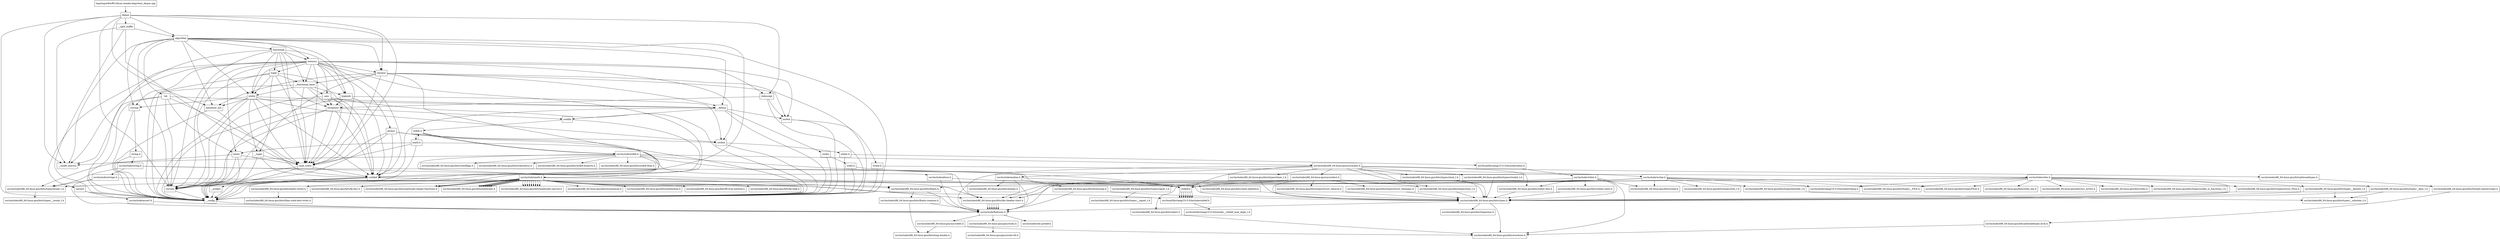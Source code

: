 digraph "dependencies" {
  header_1 [ shape="box", label="deque"];
  header_0 [ shape="box", label="tmp/tmpw8iwRO.libcxx.header.deps/test_deque.cpp"];
  header_2 [ shape="box", label="__config"];
  header_3 [ shape="box", label="usr/include/features.h"];
  header_4 [ shape="box", label="usr/include/stdc-predef.h"];
  header_5 [ shape="box", label="usr/include/x86_64-linux-gnu/sys/cdefs.h"];
  header_6 [ shape="box", label="usr/include/x86_64-linux-gnu/bits/wordsize.h"];
  header_7 [ shape="box", label="usr/include/x86_64-linux-gnu/bits/long-double.h"];
  header_8 [ shape="box", label="usr/include/x86_64-linux-gnu/gnu/stubs.h"];
  header_9 [ shape="box", label="usr/include/x86_64-linux-gnu/gnu/stubs-64.h"];
  header_11 [ shape="box", label="__split_buffer"];
  header_12 [ shape="box", label="type_traits"];
  header_13 [ shape="box", label="cstddef"];
  header_14 [ shape="box", label="version"];
  header_15 [ shape="box", label="usr/local/lib/clang/10.0.0/include/stddef.h"];
  header_16 [ shape="box", label="usr/local/lib/clang/10.0.0/include/__stddef_max_align_t.h"];
  header_17 [ shape="box", label="__nullptr"];
  header_18 [ shape="box", label="algorithm"];
  header_19 [ shape="box", label="initializer_list"];
  header_20 [ shape="box", label="cstring"];
  header_21 [ shape="box", label="string.h"];
  header_22 [ shape="box", label="usr/include/string.h"];
  header_23 [ shape="box", label="usr/include/x86_64-linux-gnu/bits/libc-header-start.h"];
  header_24 [ shape="box", label="stddef.h"];
  header_25 [ shape="box", label="usr/include/x86_64-linux-gnu/bits/types/locale_t.h"];
  header_26 [ shape="box", label="usr/include/x86_64-linux-gnu/bits/types/__locale_t.h"];
  header_27 [ shape="box", label="usr/include/strings.h"];
  header_28 [ shape="box", label="utility"];
  header_29 [ shape="box", label="__tuple"];
  header_30 [ shape="box", label="cstdint"];
  header_31 [ shape="box", label="stdint.h"];
  header_32 [ shape="box", label="usr/local/lib/clang/10.0.0/include/stdint.h"];
  header_33 [ shape="box", label="usr/include/stdint.h"];
  header_34 [ shape="box", label="usr/include/x86_64-linux-gnu/bits/types.h"];
  header_35 [ shape="box", label="usr/include/x86_64-linux-gnu/bits/typesizes.h"];
  header_36 [ shape="box", label="usr/include/x86_64-linux-gnu/bits/wchar.h"];
  header_37 [ shape="box", label="usr/include/x86_64-linux-gnu/bits/stdint-intn.h"];
  header_38 [ shape="box", label="usr/include/x86_64-linux-gnu/bits/stdint-uintn.h"];
  header_39 [ shape="box", label="__debug"];
  header_40 [ shape="box", label="iosfwd"];
  header_41 [ shape="box", label="wchar.h"];
  header_42 [ shape="box", label="usr/include/wchar.h"];
  header_43 [ shape="box", label="usr/include/x86_64-linux-gnu/bits/floatn.h"];
  header_44 [ shape="box", label="usr/include/x86_64-linux-gnu/bits/floatn-common.h"];
  header_45 [ shape="box", label="usr/local/lib/clang/10.0.0/include/stdarg.h"];
  header_46 [ shape="box", label="usr/include/x86_64-linux-gnu/bits/types/wint_t.h"];
  header_47 [ shape="box", label="usr/include/x86_64-linux-gnu/bits/types/mbstate_t.h"];
  header_48 [ shape="box", label="usr/include/x86_64-linux-gnu/bits/types/__mbstate_t.h"];
  header_49 [ shape="box", label="usr/include/x86_64-linux-gnu/bits/types/__FILE.h"];
  header_50 [ shape="box", label="usr/include/x86_64-linux-gnu/bits/types/FILE.h"];
  header_51 [ shape="box", label="cstdlib"];
  header_52 [ shape="box", label="stdlib.h"];
  header_53 [ shape="box", label="usr/include/stdlib.h"];
  header_54 [ shape="box", label="usr/include/x86_64-linux-gnu/bits/waitflags.h"];
  header_55 [ shape="box", label="usr/include/x86_64-linux-gnu/bits/waitstatus.h"];
  header_56 [ shape="box", label="usr/include/x86_64-linux-gnu/sys/types.h"];
  header_57 [ shape="box", label="usr/include/x86_64-linux-gnu/bits/types/clock_t.h"];
  header_58 [ shape="box", label="usr/include/x86_64-linux-gnu/bits/types/clockid_t.h"];
  header_59 [ shape="box", label="usr/include/x86_64-linux-gnu/bits/types/time_t.h"];
  header_60 [ shape="box", label="usr/include/x86_64-linux-gnu/bits/types/timer_t.h"];
  header_61 [ shape="box", label="usr/include/endian.h"];
  header_62 [ shape="box", label="usr/include/x86_64-linux-gnu/bits/endian.h"];
  header_63 [ shape="box", label="usr/include/x86_64-linux-gnu/bits/byteswap.h"];
  header_64 [ shape="box", label="usr/include/x86_64-linux-gnu/bits/uintn-identity.h"];
  header_65 [ shape="box", label="usr/include/x86_64-linux-gnu/sys/select.h"];
  header_66 [ shape="box", label="usr/include/x86_64-linux-gnu/bits/select.h"];
  header_67 [ shape="box", label="usr/include/x86_64-linux-gnu/bits/types/sigset_t.h"];
  header_68 [ shape="box", label="usr/include/x86_64-linux-gnu/bits/types/__sigset_t.h"];
  header_69 [ shape="box", label="usr/include/x86_64-linux-gnu/bits/types/struct_timeval.h"];
  header_70 [ shape="box", label="usr/include/x86_64-linux-gnu/bits/types/struct_timespec.h"];
  header_71 [ shape="box", label="usr/include/x86_64-linux-gnu/bits/pthreadtypes.h"];
  header_72 [ shape="box", label="usr/include/x86_64-linux-gnu/bits/thread-shared-types.h"];
  header_73 [ shape="box", label="usr/include/x86_64-linux-gnu/bits/pthreadtypes-arch.h"];
  header_74 [ shape="box", label="usr/include/alloca.h"];
  header_75 [ shape="box", label="usr/include/x86_64-linux-gnu/bits/stdlib-bsearch.h"];
  header_76 [ shape="box", label="usr/include/x86_64-linux-gnu/bits/stdlib-float.h"];
  header_77 [ shape="box", label="math.h"];
  header_78 [ shape="box", label="usr/include/math.h"];
  header_79 [ shape="box", label="usr/include/x86_64-linux-gnu/bits/math-vector.h"];
  header_80 [ shape="box", label="usr/include/x86_64-linux-gnu/bits/libm-simd-decl-stubs.h"];
  header_81 [ shape="box", label="usr/include/x86_64-linux-gnu/bits/flt-eval-method.h"];
  header_82 [ shape="box", label="usr/include/x86_64-linux-gnu/bits/fp-logb.h"];
  header_83 [ shape="box", label="usr/include/x86_64-linux-gnu/bits/fp-fast.h"];
  header_84 [ shape="box", label="usr/include/x86_64-linux-gnu/bits/mathcalls-helper-functions.h"];
  header_85 [ shape="box", label="usr/include/x86_64-linux-gnu/bits/mathcalls.h"];
  header_86 [ shape="box", label="usr/include/x86_64-linux-gnu/bits/mathcalls-narrow.h"];
  header_87 [ shape="box", label="usr/include/x86_64-linux-gnu/bits/iscanonical.h"];
  header_88 [ shape="box", label="usr/include/x86_64-linux-gnu/bits/mathinline.h"];
  header_89 [ shape="box", label="limits"];
  header_90 [ shape="box", label="__undef_macros"];
  header_91 [ shape="box", label="cstdio"];
  header_92 [ shape="box", label="stdio.h"];
  header_93 [ shape="box", label="usr/include/stdio.h"];
  header_94 [ shape="box", label="usr/include/x86_64-linux-gnu/bits/types/__fpos_t.h"];
  header_95 [ shape="box", label="usr/include/x86_64-linux-gnu/bits/types/__fpos64_t.h"];
  header_96 [ shape="box", label="usr/include/x86_64-linux-gnu/bits/types/struct_FILE.h"];
  header_97 [ shape="box", label="usr/include/x86_64-linux-gnu/bits/types/cookie_io_functions_t.h"];
  header_98 [ shape="box", label="usr/include/x86_64-linux-gnu/bits/stdio_lim.h"];
  header_99 [ shape="box", label="usr/include/x86_64-linux-gnu/bits/sys_errlist.h"];
  header_100 [ shape="box", label="usr/include/x86_64-linux-gnu/bits/stdio.h"];
  header_101 [ shape="box", label="memory"];
  header_102 [ shape="box", label="typeinfo"];
  header_103 [ shape="box", label="exception"];
  header_104 [ shape="box", label="new"];
  header_105 [ shape="box", label="iterator"];
  header_106 [ shape="box", label="__functional_base"];
  header_107 [ shape="box", label="tuple"];
  header_108 [ shape="box", label="stdexcept"];
  header_109 [ shape="box", label="cassert"];
  header_110 [ shape="box", label="usr/include/assert.h"];
  header_111 [ shape="box", label="atomic"];
  header_112 [ shape="box", label="functional"];
  header_113 [ shape="box", label="bit"];
  header_2 -> header_3;
  header_74 -> header_3;
  header_74 -> header_24;
  header_65 -> header_3;
  header_65 -> header_34;
  header_65 -> header_66;
  header_65 -> header_67;
  header_65 -> header_59;
  header_65 -> header_69;
  header_65 -> header_70;
  header_102 -> header_2;
  header_102 -> header_103;
  header_102 -> header_13;
  header_102 -> header_30;
  header_28 -> header_2;
  header_28 -> header_29;
  header_28 -> header_12;
  header_28 -> header_19;
  header_28 -> header_13;
  header_28 -> header_20;
  header_28 -> header_30;
  header_28 -> header_14;
  header_28 -> header_39;
  header_3 -> header_4;
  header_3 -> header_5;
  header_3 -> header_8;
  header_110 -> header_3;
  header_72 -> header_73;
  header_97 -> header_34;
  header_43 -> header_3;
  header_43 -> header_44;
  header_58 -> header_34;
  header_5 -> header_6;
  header_5 -> header_7;
  header_47 -> header_48;
  header_15 -> header_16;
  header_20 -> header_2;
  header_20 -> header_21;
  header_109 -> header_2;
  header_109 -> header_110;
  header_92 -> header_2;
  header_92 -> header_93;
  header_59 -> header_34;
  header_78 -> header_23;
  header_78 -> header_34;
  header_78 -> header_79;
  header_78 -> header_43;
  header_78 -> header_81;
  header_78 -> header_82;
  header_78 -> header_83;
  header_78 -> header_84;
  header_78 -> header_85;
  header_78 -> header_84;
  header_78 -> header_85;
  header_78 -> header_84;
  header_78 -> header_85;
  header_78 -> header_85;
  header_78 -> header_85;
  header_78 -> header_85;
  header_78 -> header_85;
  header_78 -> header_86;
  header_78 -> header_86;
  header_78 -> header_86;
  header_78 -> header_86;
  header_78 -> header_86;
  header_78 -> header_86;
  header_78 -> header_86;
  header_78 -> header_86;
  header_78 -> header_86;
  header_78 -> header_87;
  header_78 -> header_88;
  header_79 -> header_80;
  header_113 -> header_2;
  header_113 -> header_89;
  header_113 -> header_12;
  header_113 -> header_14;
  header_113 -> header_39;
  header_113 -> header_90;
  header_44 -> header_3;
  header_44 -> header_7;
  header_13 -> header_2;
  header_13 -> header_14;
  header_13 -> header_15;
  header_13 -> header_17;
  header_25 -> header_26;
  header_37 -> header_34;
  header_24 -> header_15;
  header_24 -> header_15;
  header_24 -> header_15;
  header_24 -> header_15;
  header_24 -> header_15;
  header_24 -> header_15;
  header_24 -> header_15;
  header_40 -> header_2;
  header_40 -> header_41;
  header_101 -> header_2;
  header_101 -> header_12;
  header_101 -> header_102;
  header_101 -> header_13;
  header_101 -> header_30;
  header_101 -> header_104;
  header_101 -> header_28;
  header_101 -> header_89;
  header_101 -> header_105;
  header_101 -> header_106;
  header_101 -> header_40;
  header_101 -> header_107;
  header_101 -> header_108;
  header_101 -> header_20;
  header_101 -> header_109;
  header_101 -> header_111;
  header_101 -> header_14;
  header_101 -> header_90;
  header_51 -> header_2;
  header_51 -> header_52;
  header_27 -> header_3;
  header_27 -> header_24;
  header_27 -> header_25;
  header_21 -> header_2;
  header_21 -> header_22;
  header_73 -> header_6;
  header_42 -> header_23;
  header_42 -> header_43;
  header_42 -> header_24;
  header_42 -> header_45;
  header_42 -> header_36;
  header_42 -> header_46;
  header_42 -> header_47;
  header_42 -> header_49;
  header_42 -> header_50;
  header_42 -> header_25;
  header_67 -> header_68;
  header_93 -> header_23;
  header_93 -> header_24;
  header_93 -> header_45;
  header_93 -> header_34;
  header_93 -> header_94;
  header_93 -> header_95;
  header_93 -> header_49;
  header_93 -> header_50;
  header_93 -> header_96;
  header_93 -> header_97;
  header_93 -> header_98;
  header_93 -> header_99;
  header_93 -> header_100;
  header_38 -> header_34;
  header_30 -> header_2;
  header_30 -> header_31;
  header_41 -> header_2;
  header_41 -> header_42;
  header_39 -> header_2;
  header_39 -> header_40;
  header_39 -> header_51;
  header_39 -> header_91;
  header_39 -> header_13;
  header_105 -> header_2;
  header_105 -> header_40;
  header_105 -> header_106;
  header_105 -> header_12;
  header_105 -> header_13;
  header_105 -> header_19;
  header_105 -> header_14;
  header_105 -> header_39;
  header_70 -> header_34;
  header_11 -> header_2;
  header_11 -> header_12;
  header_11 -> header_18;
  header_11 -> header_90;
  header_69 -> header_34;
  header_32 -> header_33;
  header_0 -> header_1;
  header_31 -> header_2;
  header_31 -> header_32;
  header_94 -> header_34;
  header_94 -> header_48;
  header_60 -> header_34;
  header_103 -> header_2;
  header_103 -> header_13;
  header_103 -> header_51;
  header_103 -> header_12;
  header_103 -> header_14;
  header_52 -> header_2;
  header_52 -> header_53;
  header_52 -> header_77;
  header_52 -> header_53;
  header_95 -> header_34;
  header_95 -> header_48;
  header_12 -> header_2;
  header_12 -> header_13;
  header_12 -> header_14;
  header_22 -> header_23;
  header_22 -> header_24;
  header_22 -> header_25;
  header_22 -> header_27;
  header_104 -> header_2;
  header_104 -> header_103;
  header_104 -> header_12;
  header_104 -> header_13;
  header_104 -> header_14;
  header_53 -> header_23;
  header_53 -> header_24;
  header_53 -> header_54;
  header_53 -> header_55;
  header_53 -> header_43;
  header_53 -> header_25;
  header_53 -> header_56;
  header_53 -> header_74;
  header_53 -> header_75;
  header_53 -> header_76;
  header_19 -> header_2;
  header_19 -> header_13;
  header_1 -> header_2;
  header_1 -> header_11;
  header_1 -> header_12;
  header_1 -> header_19;
  header_1 -> header_105;
  header_1 -> header_18;
  header_1 -> header_108;
  header_1 -> header_14;
  header_1 -> header_90;
  header_64 -> header_34;
  header_29 -> header_2;
  header_29 -> header_13;
  header_29 -> header_12;
  header_112 -> header_2;
  header_112 -> header_12;
  header_112 -> header_102;
  header_112 -> header_103;
  header_112 -> header_101;
  header_112 -> header_107;
  header_112 -> header_28;
  header_112 -> header_14;
  header_112 -> header_106;
  header_8 -> header_9;
  header_17 -> header_2;
  header_96 -> header_34;
  header_63 -> header_3;
  header_63 -> header_34;
  header_66 -> header_6;
  header_89 -> header_2;
  header_89 -> header_12;
  header_89 -> header_90;
  header_89 -> header_14;
  header_108 -> header_2;
  header_108 -> header_103;
  header_108 -> header_40;
  header_77 -> header_2;
  header_77 -> header_52;
  header_77 -> header_78;
  header_77 -> header_12;
  header_77 -> header_89;
  header_106 -> header_2;
  header_106 -> header_12;
  header_106 -> header_102;
  header_106 -> header_103;
  header_106 -> header_104;
  header_106 -> header_28;
  header_56 -> header_3;
  header_56 -> header_34;
  header_56 -> header_57;
  header_56 -> header_58;
  header_56 -> header_59;
  header_56 -> header_60;
  header_56 -> header_24;
  header_56 -> header_37;
  header_56 -> header_61;
  header_56 -> header_65;
  header_56 -> header_71;
  header_71 -> header_72;
  header_107 -> header_2;
  header_107 -> header_29;
  header_107 -> header_13;
  header_107 -> header_12;
  header_107 -> header_106;
  header_107 -> header_28;
  header_107 -> header_14;
  header_33 -> header_23;
  header_33 -> header_34;
  header_33 -> header_36;
  header_33 -> header_6;
  header_33 -> header_37;
  header_33 -> header_38;
  header_34 -> header_3;
  header_34 -> header_6;
  header_34 -> header_35;
  header_14 -> header_2;
  header_111 -> header_2;
  header_111 -> header_13;
  header_111 -> header_30;
  header_111 -> header_12;
  header_111 -> header_14;
  header_23 -> header_3;
  header_23 -> header_3;
  header_23 -> header_3;
  header_23 -> header_3;
  header_23 -> header_3;
  header_23 -> header_3;
  header_91 -> header_2;
  header_91 -> header_92;
  header_57 -> header_34;
  header_61 -> header_3;
  header_61 -> header_62;
  header_61 -> header_63;
  header_61 -> header_64;
  header_18 -> header_2;
  header_18 -> header_19;
  header_18 -> header_12;
  header_18 -> header_20;
  header_18 -> header_28;
  header_18 -> header_101;
  header_18 -> header_112;
  header_18 -> header_105;
  header_18 -> header_13;
  header_18 -> header_113;
  header_18 -> header_14;
  header_18 -> header_39;
  header_18 -> header_90;
}
